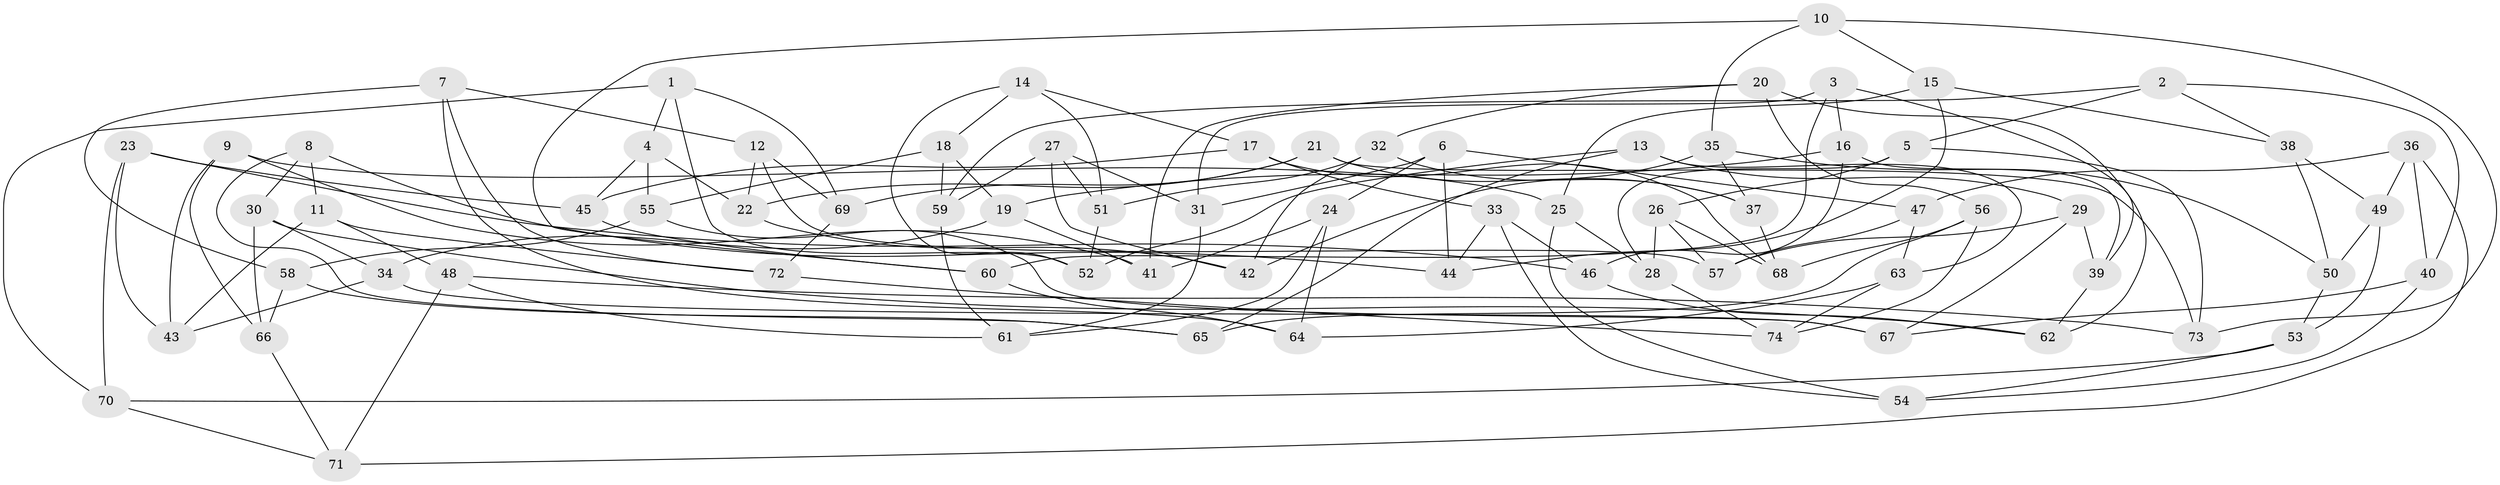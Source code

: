 // coarse degree distribution, {6: 0.5555555555555556, 4: 0.35555555555555557, 5: 0.08888888888888889}
// Generated by graph-tools (version 1.1) at 2025/42/03/06/25 10:42:17]
// undirected, 74 vertices, 148 edges
graph export_dot {
graph [start="1"]
  node [color=gray90,style=filled];
  1;
  2;
  3;
  4;
  5;
  6;
  7;
  8;
  9;
  10;
  11;
  12;
  13;
  14;
  15;
  16;
  17;
  18;
  19;
  20;
  21;
  22;
  23;
  24;
  25;
  26;
  27;
  28;
  29;
  30;
  31;
  32;
  33;
  34;
  35;
  36;
  37;
  38;
  39;
  40;
  41;
  42;
  43;
  44;
  45;
  46;
  47;
  48;
  49;
  50;
  51;
  52;
  53;
  54;
  55;
  56;
  57;
  58;
  59;
  60;
  61;
  62;
  63;
  64;
  65;
  66;
  67;
  68;
  69;
  70;
  71;
  72;
  73;
  74;
  1 -- 4;
  1 -- 52;
  1 -- 70;
  1 -- 69;
  2 -- 40;
  2 -- 5;
  2 -- 38;
  2 -- 59;
  3 -- 31;
  3 -- 39;
  3 -- 60;
  3 -- 16;
  4 -- 22;
  4 -- 45;
  4 -- 55;
  5 -- 28;
  5 -- 73;
  5 -- 26;
  6 -- 47;
  6 -- 44;
  6 -- 31;
  6 -- 24;
  7 -- 64;
  7 -- 58;
  7 -- 12;
  7 -- 72;
  8 -- 65;
  8 -- 11;
  8 -- 30;
  8 -- 44;
  9 -- 43;
  9 -- 66;
  9 -- 41;
  9 -- 25;
  10 -- 60;
  10 -- 15;
  10 -- 73;
  10 -- 35;
  11 -- 43;
  11 -- 72;
  11 -- 48;
  12 -- 22;
  12 -- 69;
  12 -- 57;
  13 -- 65;
  13 -- 63;
  13 -- 52;
  13 -- 29;
  14 -- 18;
  14 -- 17;
  14 -- 51;
  14 -- 52;
  15 -- 44;
  15 -- 38;
  15 -- 25;
  16 -- 39;
  16 -- 46;
  16 -- 19;
  17 -- 68;
  17 -- 45;
  17 -- 33;
  18 -- 19;
  18 -- 55;
  18 -- 59;
  19 -- 41;
  19 -- 34;
  20 -- 41;
  20 -- 56;
  20 -- 62;
  20 -- 32;
  21 -- 73;
  21 -- 69;
  21 -- 22;
  21 -- 37;
  22 -- 42;
  23 -- 43;
  23 -- 46;
  23 -- 45;
  23 -- 70;
  24 -- 64;
  24 -- 61;
  24 -- 41;
  25 -- 54;
  25 -- 28;
  26 -- 57;
  26 -- 68;
  26 -- 28;
  27 -- 42;
  27 -- 59;
  27 -- 51;
  27 -- 31;
  28 -- 74;
  29 -- 67;
  29 -- 39;
  29 -- 57;
  30 -- 34;
  30 -- 66;
  30 -- 62;
  31 -- 61;
  32 -- 51;
  32 -- 42;
  32 -- 37;
  33 -- 54;
  33 -- 44;
  33 -- 46;
  34 -- 43;
  34 -- 67;
  35 -- 37;
  35 -- 42;
  35 -- 50;
  36 -- 47;
  36 -- 40;
  36 -- 71;
  36 -- 49;
  37 -- 68;
  38 -- 50;
  38 -- 49;
  39 -- 62;
  40 -- 67;
  40 -- 54;
  45 -- 60;
  46 -- 62;
  47 -- 57;
  47 -- 63;
  48 -- 71;
  48 -- 61;
  48 -- 73;
  49 -- 53;
  49 -- 50;
  50 -- 53;
  51 -- 52;
  53 -- 70;
  53 -- 54;
  55 -- 67;
  55 -- 58;
  56 -- 74;
  56 -- 65;
  56 -- 68;
  58 -- 65;
  58 -- 66;
  59 -- 61;
  60 -- 64;
  63 -- 64;
  63 -- 74;
  66 -- 71;
  69 -- 72;
  70 -- 71;
  72 -- 74;
}
